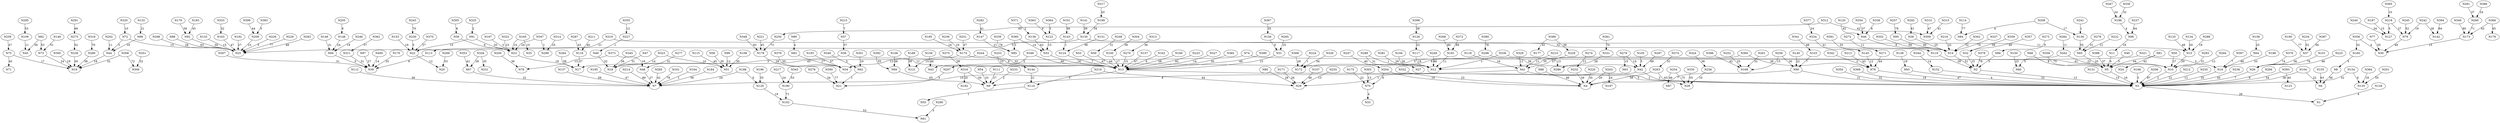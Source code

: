 digraph Grafo {
    1[label="N1"];
    2[label="N2"];
    3[label="N3"];
    4[label="N4"];
    5[label="N5"];
    6[label="N6"];
    7[label="N7"];
    8[label="N8"];
    9[label="N9"];
    10[label="N10"];
    11[label="N11"];
    12[label="N12"];
    13[label="N13"];
    14[label="N14"];
    15[label="N15"];
    16[label="N16"];
    17[label="N17"];
    18[label="N18"];
    19[label="N19"];
    20[label="N20"];
    21[label="N21"];
    22[label="N22"];
    23[label="N23"];
    24[label="N24"];
    25[label="N25"];
    26[label="N26"];
    27[label="N27"];
    28[label="N28"];
    29[label="N29"];
    30[label="N30"];
    31[label="N31"];
    32[label="N32"];
    33[label="N33"];
    34[label="N34"];
    35[label="N35"];
    36[label="N36"];
    37[label="N37"];
    38[label="N38"];
    39[label="N39"];
    40[label="N40"];
    41[label="N41"];
    42[label="N42"];
    43[label="N43"];
    44[label="N44"];
    45[label="N45"];
    46[label="N46"];
    47[label="N47"];
    48[label="N48"];
    49[label="N49"];
    50[label="N50"];
    51[label="N51"];
    52[label="N52"];
    53[label="N53"];
    54[label="N54"];
    55[label="N55"];
    56[label="N56"];
    57[label="N57"];
    58[label="N58"];
    59[label="N59"];
    60[label="N60"];
    61[label="N61"];
    62[label="N62"];
    63[label="N63"];
    64[label="N64"];
    65[label="N65"];
    66[label="N66"];
    67[label="N67"];
    68[label="N68"];
    69[label="N69"];
    70[label="N70"];
    71[label="N71"];
    72[label="N72"];
    73[label="N73"];
    74[label="N74"];
    75[label="N75"];
    76[label="N76"];
    77[label="N77"];
    78[label="N78"];
    79[label="N79"];
    80[label="N80"];
    81[label="N81"];
    82[label="N82"];
    83[label="N83"];
    84[label="N84"];
    85[label="N85"];
    86[label="N86"];
    87[label="N87"];
    88[label="N88"];
    89[label="N89"];
    90[label="N90"];
    91[label="N91"];
    92[label="N92"];
    93[label="N93"];
    94[label="N94"];
    95[label="N95"];
    96[label="N96"];
    97[label="N97"];
    98[label="N98"];
    99[label="N99"];
    100[label="N100"];
    101[label="N101"];
    102[label="N102"];
    103[label="N103"];
    104[label="N104"];
    105[label="N105"];
    106[label="N106"];
    107[label="N107"];
    108[label="N108"];
    109[label="N109"];
    110[label="N110"];
    111[label="N111"];
    112[label="N112"];
    113[label="N113"];
    114[label="N114"];
    115[label="N115"];
    116[label="N116"];
    117[label="N117"];
    118[label="N118"];
    119[label="N119"];
    120[label="N120"];
    121[label="N121"];
    122[label="N122"];
    123[label="N123"];
    124[label="N124"];
    125[label="N125"];
    126[label="N126"];
    127[label="N127"];
    128[label="N128"];
    129[label="N129"];
    130[label="N130"];
    131[label="N131"];
    132[label="N132"];
    133[label="N133"];
    134[label="N134"];
    135[label="N135"];
    136[label="N136"];
    137[label="N137"];
    138[label="N138"];
    139[label="N139"];
    140[label="N140"];
    141[label="N141"];
    142[label="N142"];
    143[label="N143"];
    144[label="N144"];
    145[label="N145"];
    146[label="N146"];
    147[label="N147"];
    148[label="N148"];
    149[label="N149"];
    150[label="N150"];
    151[label="N151"];
    152[label="N152"];
    153[label="N153"];
    154[label="N154"];
    155[label="N155"];
    156[label="N156"];
    157[label="N157"];
    158[label="N158"];
    159[label="N159"];
    160[label="N160"];
    161[label="N161"];
    162[label="N162"];
    163[label="N163"];
    164[label="N164"];
    165[label="N165"];
    166[label="N166"];
    167[label="N167"];
    168[label="N168"];
    169[label="N169"];
    170[label="N170"];
    171[label="N171"];
    172[label="N172"];
    173[label="N173"];
    174[label="N174"];
    175[label="N175"];
    176[label="N176"];
    177[label="N177"];
    178[label="N178"];
    179[label="N179"];
    180[label="N180"];
    181[label="N181"];
    182[label="N182"];
    183[label="N183"];
    184[label="N184"];
    185[label="N185"];
    186[label="N186"];
    187[label="N187"];
    188[label="N188"];
    189[label="N189"];
    190[label="N190"];
    191[label="N191"];
    192[label="N192"];
    193[label="N193"];
    194[label="N194"];
    195[label="N195"];
    196[label="N196"];
    197[label="N197"];
    198[label="N198"];
    199[label="N199"];
    200[label="N200"];
    201[label="N201"];
    202[label="N202"];
    203[label="N203"];
    204[label="N204"];
    205[label="N205"];
    206[label="N206"];
    207[label="N207"];
    208[label="N208"];
    209[label="N209"];
    210[label="N210"];
    211[label="N211"];
    212[label="N212"];
    213[label="N213"];
    214[label="N214"];
    215[label="N215"];
    216[label="N216"];
    217[label="N217"];
    218[label="N218"];
    219[label="N219"];
    220[label="N220"];
    221[label="N221"];
    222[label="N222"];
    223[label="N223"];
    224[label="N224"];
    225[label="N225"];
    226[label="N226"];
    227[label="N227"];
    228[label="N228"];
    229[label="N229"];
    230[label="N230"];
    231[label="N231"];
    232[label="N232"];
    233[label="N233"];
    234[label="N234"];
    235[label="N235"];
    236[label="N236"];
    237[label="N237"];
    238[label="N238"];
    239[label="N239"];
    240[label="N240"];
    241[label="N241"];
    242[label="N242"];
    243[label="N243"];
    244[label="N244"];
    245[label="N245"];
    246[label="N246"];
    247[label="N247"];
    248[label="N248"];
    249[label="N249"];
    250[label="N250"];
    251[label="N251"];
    252[label="N252"];
    253[label="N253"];
    254[label="N254"];
    255[label="N255"];
    256[label="N256"];
    257[label="N257"];
    258[label="N258"];
    259[label="N259"];
    260[label="N260"];
    261[label="N261"];
    262[label="N262"];
    263[label="N263"];
    264[label="N264"];
    265[label="N265"];
    266[label="N266"];
    267[label="N267"];
    268[label="N268"];
    269[label="N269"];
    270[label="N270"];
    271[label="N271"];
    272[label="N272"];
    273[label="N273"];
    274[label="N274"];
    275[label="N275"];
    276[label="N276"];
    277[label="N277"];
    278[label="N278"];
    279[label="N279"];
    280[label="N280"];
    281[label="N281"];
    282[label="N282"];
    283[label="N283"];
    284[label="N284"];
    285[label="N285"];
    286[label="N286"];
    287[label="N287"];
    288[label="N288"];
    289[label="N289"];
    290[label="N290"];
    291[label="N291"];
    292[label="N292"];
    293[label="N293"];
    294[label="N294"];
    295[label="N295"];
    296[label="N296"];
    297[label="N297"];
    298[label="N298"];
    299[label="N299"];
    300[label="N300"];
    301[label="N301"];
    302[label="N302"];
    303[label="N303"];
    304[label="N304"];
    305[label="N305"];
    306[label="N306"];
    307[label="N307"];
    308[label="N308"];
    309[label="N309"];
    310[label="N310"];
    311[label="N311"];
    312[label="N312"];
    313[label="N313"];
    314[label="N314"];
    315[label="N315"];
    316[label="N316"];
    317[label="N317"];
    318[label="N318"];
    319[label="N319"];
    320[label="N320"];
    321[label="N321"];
    322[label="N322"];
    323[label="N323"];
    324[label="N324"];
    325[label="N325"];
    326[label="N326"];
    327[label="N327"];
    328[label="N328"];
    329[label="N329"];
    330[label="N330"];
    331[label="N331"];
    332[label="N332"];
    333[label="N333"];
    334[label="N334"];
    335[label="N335"];
    336[label="N336"];
    337[label="N337"];
    338[label="N338"];
    339[label="N339"];
    340[label="N340"];
    341[label="N341"];
    342[label="N342"];
    343[label="N343"];
    344[label="N344"];
    345[label="N345"];
    346[label="N346"];
    347[label="N347"];
    348[label="N348"];
    349[label="N349"];
    350[label="N350"];
    351[label="N351"];
    352[label="N352"];
    353[label="N353"];
    354[label="N354"];
    355[label="N355"];
    356[label="N356"];
    357[label="N357"];
    358[label="N358"];
    359[label="N359"];
    360[label="N360"];
    361[label="N361"];
    362[label="N362"];
    363[label="N363"];
    364[label="N364"];
    365[label="N365"];
    366[label="N366"];
    367[label="N367"];
    368[label="N368"];
    369[label="N369"];
    370[label="N370"];
    371[label="N371"];
    372[label="N372"];
    373[label="N373"];
    374[label="N374"];
    375[label="N375"];
    376[label="N376"];
    377[label="N377"];
    378[label="N378"];
    379[label="N379"];
    380[label="N380"];
    381[label="N381"];
    382[label="N382"];
    383[label="N383"];
    384[label="N384"];
    385[label="N385"];
    386[label="N386"];
    387[label="N387"];
    388[label="N388"];
    389[label="N389"];
    390[label="N390"];
    391[label="N391"];
    392[label="N392"];
    393[label="N393"];
    394[label="N394"];
    395[label="N395"];
    396[label="N396"];
    397[label="N397"];
    398[label="N398"];
    399[label="N399"];
    400[label="N400"];
    128 -> 1[label="4"];
    3 -> 1[label="26"];
    10 -> 3[label="2"];
    41 -> 3[label="2"];
    42 -> 3[label="3"];
    42 -> 29[label="1"];
    166 -> 3[label="3"];
    93 -> 3[label="4"];
    13 -> 3[label="5"];
    105 -> 42[label="5"];
    162 -> 13[label="6"];
    26 -> 3[label="7"];
    124 -> 13[label="7"];
    143 -> 124[label="1"];
    41 -> 9[label="8"];
    233 -> 9[label="2"];
    174 -> 13[label="9"];
    266 -> 3[label="9"];
    13 -> 7[label="10"];
    164 -> 7[label="1"];
    36 -> 13[label="11"];
    36 -> 18[label="3"];
    210 -> 41[label="11"];
    329 -> 41[label="11"];
    235 -> 3[label="12"];
    294 -> 10[label="12"];
    2 -> 3[label="13"];
    66 -> 2[label="3"];
    273 -> 66[label="9"];
    174 -> 34[label="13"];
    255 -> 29[label="13"];
    279 -> 42[label="14"];
    323 -> 18[label="14"];
    323 -> 51[label="10"];
    99 -> 51[label="12"];
    327 -> 13[label="14"];
    31 -> 13[label="15"];
    156 -> 31[label="6"];
    32 -> 2[label="15"];
    131 -> 3[label="15"];
    270 -> 13[label="15"];
    279 -> 63[label="15"];
    5 -> 3[label="16"];
    40 -> 5[label="5"];
    68 -> 5[label="8"];
    11 -> 5[label="9"];
    118 -> 41[label="16"];
    83 -> 34[label="17"];
    89 -> 83[label="4"];
    100 -> 13[label="17"];
    52 -> 13[label="18"];
    385 -> 52[label="14"];
    385 -> 85[label="1"];
    122 -> 52[label="15"];
    364 -> 122[label="3"];
    363 -> 122[label="9"];
    96 -> 11[label="18"];
    186 -> 96[label="4"];
    138 -> 93[label="19"];
    239 -> 174[label="19"];
    369 -> 3[label="19"];
    15 -> 10[label="20"];
    130 -> 15[label="11"];
    130 -> 113[label="5"];
    113 -> 39[label="6"];
    94 -> 39[label="5"];
    400 -> 39[label="14"];
    288 -> 15[label="18"];
    246 -> 94[label="19"];
    134 -> 15[label="20"];
    90 -> 3[label="21"];
    90 -> 4[label="7"];
    103 -> 90[label="7"];
    204 -> 4[label="10"];
    204 -> 70[label="6"];
    70 -> 33[label="4"];
    303 -> 70[label="13"];
    203 -> 4[label="20"];
    147 -> 85[label="21"];
    67 -> 7[label="22"];
    140 -> 90[label="22"];
    175 -> 70[label="22"];
    212 -> 3[label="22"];
    262 -> 10[label="22"];
    262 -> 60[label="5"];
    284 -> 262[label="11"];
    150 -> 60[label="23"];
    332 -> 4[label="23"];
    148 -> 94[label="24"];
    205 -> 148[label="9"];
    185 -> 174[label="24"];
    188 -> 7[label="24"];
    188 -> 129[label="6"];
    129 -> 102[label="19"];
    203 -> 197[label="24"];
    267 -> 186[label="24"];
    65 -> 5[label="25"];
    222 -> 65[label="12"];
    170 -> 39[label="25"];
    265 -> 31[label="25"];
    171 -> 29[label="26"];
    345 -> 18[label="26"];
    48 -> 7[label="27"];
    373 -> 48[label="16"];
    373 -> 78[label="13"];
    50 -> 10[label="27"];
    97 -> 39[label="27"];
    111 -> 9[label="27"];
    80 -> 29[label="28"];
    169 -> 13[label="28"];
    328 -> 67[label="28"];
    178 -> 34[label="29"];
    58 -> 51[label="30"];
    108 -> 51[label="30"];
    258 -> 90[label="30"];
    258 -> 168[label="15"];
    47 -> 18[label="31"];
    146 -> 94[label="31"];
    277 -> 48[label="31"];
    278 -> 65[label="31"];
    293 -> 10[label="31"];
    307 -> 39[label="31"];
    311 -> 39[label="31"];
    49 -> 18[label="32"];
    227 -> 49[label="1"];
    355 -> 227[label="12"];
    244 -> 13[label="32"];
    244 -> 121[label="15"];
    189 -> 121[label="30"];
    261 -> 168[label="32"];
    330 -> 186[label="32"];
    350 -> 3[label="32"];
    54 -> 9[label="33"];
    252 -> 168[label="33"];
    199 -> 130[label="34"];
    317 -> 199[label="20"];
    16 -> 3[label="35"];
    321 -> 16[label="3"];
    321 -> 207[label="3"];
    207 -> 21[label="5"];
    62 -> 21[label="1"];
    340 -> 62[label="3"];
    397 -> 16[label="7"];
    301 -> 62[label="10"];
    198 -> 16[label="33"];
    276 -> 21[label="34"];
    196 -> 129[label="35"];
    220 -> 4[label="35"];
    328 -> 231[label="35"];
    367 -> 156[label="35"];
    382 -> 13[label="35"];
    37 -> 26[label="36"];
    151 -> 124[label="36"];
    200 -> 78[label="36"];
    313 -> 270[label="36"];
    362 -> 311[label="37"];
    388 -> 5[label="37"];
    104 -> 3[label="38"];
    104 -> 6[label="22"];
    112 -> 7[label="39"];
    119 -> 2[label="39"];
    272 -> 119[label="11"];
    141 -> 130[label="39"];
    232 -> 4[label="39"];
    274 -> 232[label="12"];
    296 -> 42[label="39"];
    296 -> 172[label="6"];
    224 -> 172[label="1"];
    368 -> 172[label="26"];
    326 -> 172[label="34"];
    304 -> 100[label="39"];
    247 -> 204[label="40"];
    357 -> 32[label="40"];
    74 -> 10[label="41"];
    282 -> 147[label="41"];
    285 -> 7[label="42"];
    353 -> 67[label="42"];
    396 -> 168[label="42"];
    74 -> 17[label="43"];
    23 -> 17[label="19"];
    167 -> 23[label="3"];
    56 -> 23[label="6"];
    305 -> 56[label="8"];
    165 -> 23[label="10"];
    165 -> 35[label="15"];
    91 -> 23[label="20"];
    325 -> 91[label="2"];
    91 -> 22[label="15"];
    230 -> 22[label="5"];
    22 -> 20[label="12"];
    153 -> 22[label="19"];
    322 -> 23[label="23"];
    347 -> 23[label="24"];
    347 -> 299[label="1"];
    314 -> 299[label="25"];
    370 -> 22[label="27"];
    116 -> 17[label="37"];
    211 -> 116[label="40"];
    287 -> 116[label="43"];
    59 -> 13[label="44"];
    248 -> 59[label="31"];
    81 -> 5[label="44"];
    81 -> 24[label="42"];
    219 -> 29[label="44"];
    219 -> 110[label="5"];
    110 -> 55[label="1"];
    144 -> 110[label="21"];
    253 -> 144[label="23"];
    115 -> 51[label="45"];
    221 -> 178[label="45"];
    236 -> 3[label="45"];
    86 -> 4[label="46"];
    107 -> 29[label="46"];
    191 -> 143[label="46"];
    225 -> 26[label="46"];
    53 -> 13[label="47"];
    76 -> 3[label="47"];
    342 -> 76[label="2"];
    145 -> 76[label="12"];
    360 -> 76[label="38"];
    360 -> 12[label="35"];
    289 -> 12[label="1"];
    336 -> 12[label="1"];
    181 -> 12[label="11"];
    336 -> 286[label="13"];
    117 -> 12[label="18"];
    126 -> 117[label="23"];
    331 -> 286[label="28"];
    194 -> 12[label="29"];
    381 -> 12[label="29"];
    289 -> 27[label="31"];
    398 -> 126[label="38"];
    334 -> 145[label="41"];
    377 -> 334[label="24"];
    213 -> 76[label="43"];
    271 -> 76[label="44"];
    157 -> 13[label="47"];
    195 -> 7[label="47"];
    251 -> 174[label="47"];
    125 -> 15[label="48"];
    341 -> 103[label="48"];
    64 -> 16[label="49"];
    158 -> 64[label="25"];
    346 -> 13[label="49"];
    346 -> 43[label="2"];
    159 -> 43[label="46"];
    390 -> 13[label="49"];
    316 -> 9[label="50"];
    316 -> 182[label="25"];
    375 -> 316[label="28"];
    14 -> 2[label="51"];
    46 -> 14[label="8"];
    338 -> 46[label="8"];
    216 -> 14[label="22"];
    38 -> 14[label="25"];
    302 -> 14[label="32"];
    319 -> 14[label="32"];
    319 -> 25[label="21"];
    226 -> 25[label="5"];
    72 -> 25[label="15"];
    72 -> 44[label="3"];
    320 -> 72[label="10"];
    202 -> 44[label="11"];
    133 -> 25[label="15"];
    44 -> 19[label="18"];
    75 -> 19[label="17"];
    98 -> 44[label="19"];
    395 -> 19[label="19"];
    132 -> 98[label="21"];
    209 -> 25[label="23"];
    383 -> 209[label="5"];
    73 -> 19[label="24"];
    192 -> 25[label="27"];
    298 -> 25[label="28"];
    238 -> 19[label="30"];
    308 -> 19[label="32"];
    354 -> 46[label="37"];
    280 -> 19[label="38"];
    120 -> 46[label="42"];
    399 -> 209[label="44"];
    75 -> 71[label="45"];
    163 -> 25[label="47"];
    333 -> 163[label="32"];
    259 -> 75[label="47"];
    283 -> 25[label="48"];
    92 -> 25[label="50"];
    183 -> 92[label="45"];
    149 -> 73[label="51"];
    152 -> 3[label="52"];
    344 -> 152[label="14"];
    154 -> 3[label="52"];
    154 -> 135[label="6"];
    384 -> 135[label="18"];
    234 -> 37[label="52"];
    275 -> 238[label="52"];
    82 -> 73[label="53"];
    82 -> 45[label="39"];
    109 -> 45[label="11"];
    102 -> 61[label="53"];
    290 -> 61[label="3"];
    269 -> 20[label="53"];
    295 -> 109[label="53"];
    393 -> 3[label="54"];
    393 -> 123[label="40"];
    136 -> 65[label="55"];
    241 -> 136[label="1"];
    208 -> 136[label="17"];
    208 -> 84[label="4"];
    201 -> 135[label="55"];
    379 -> 34[label="55"];
    391 -> 271[label="55"];
    8 -> 6[label="56"];
    160 -> 8[label="5"];
    356 -> 160[label="32"];
    356 -> 30[label="4"];
    173 -> 30[label="15"];
    366 -> 173[label="43"];
    366 -> 176[label="45"];
    79 -> 30[label="49"];
    242 -> 79[label="19"];
    218 -> 79[label="27"];
    218 -> 127[label="5"];
    365 -> 218[label="10"];
    187 -> 127[label="15"];
    242 -> 142[label="28"];
    240 -> 127[label="34"];
    245 -> 79[label="52"];
    77 -> 30[label="55"];
    184 -> 7[label="56"];
    263 -> 4[label="56"];
    374 -> 263[label="31"];
    387 -> 37[label="56"];
    57 -> 36[label="57"];
    215 -> 57[label="7"];
    193 -> 34[label="57"];
    228 -> 41[label="57"];
    389 -> 228[label="38"];
    389 -> 177[label="41"];
    264 -> 17[label="58"];
    359 -> 32[label="58"];
    137 -> 7[label="59"];
    179 -> 92[label="59"];
    95 -> 14[label="60"];
    292 -> 38[label="61"];
    139 -> 52[label="62"];
    371 -> 139[label="2"];
    88 -> 25[label="63"];
    155 -> 6[label="63"];
    263 -> 28[label="63"];
    256 -> 28[label="10"];
    324 -> 256[label="36"];
    335 -> 28[label="55"];
    237 -> 96[label="64"];
    69 -> 9[label="65"];
    106 -> 69[label="36"];
    392 -> 69[label="55"];
    291 -> 275[label="66"];
    297 -> 42[label="66"];
    352 -> 14[label="69"];
    243 -> 230[label="70"];
    318 -> 280[label="70"];
    337 -> 14[label="70"];
    361 -> 331[label="70"];
    180 -> 102[label="71"];
    217 -> 180[label="24"];
    343 -> 180[label="53"];
    260 -> 173[label="71"];
    386 -> 260[label="24"];
    281 -> 260[label="37"];
    308 -> 306[label="72"];
    351 -> 306[label="52"];
    250 -> 178[label="73"];
    312 -> 250[label="65"];
    312 -> 309[label="42"];
    315 -> 309[label="41"];
    310 -> 309[label="47"];
    376 -> 26[label="74"];
    254 -> 28[label="75"];
    254 -> 87[label="49"];
    358 -> 5[label="75"];
    114 -> 84[label="77"];
    190 -> 37[label="77"];
    229 -> 25[label="77"];
    300 -> 21[label="77"];
    101 -> 26[label="78"];
    161 -> 7[label="78"];
    257 -> 95[label="78"];
    339 -> 85[label="78"];
    378 -> 2[label="78"];
    380 -> 296[label="78"];
    268 -> 181[label="80"];
    349 -> 173[label="80"];
    394 -> 142[label="84"];
    249 -> 12[label="86"];
    206 -> 3[label="87"];
    214 -> 7[label="89"];
    372 -> 181[label="89"];
    223 -> 13[label="92"];
    348 -> 178[label="93"];
}
